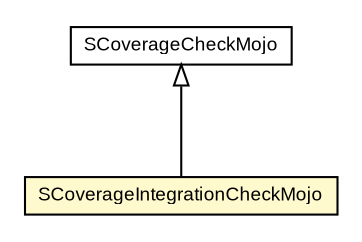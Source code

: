#!/usr/local/bin/dot
#
# Class diagram 
# Generated by UMLGraph version R5_6-24-gf6e263 (http://www.umlgraph.org/)
#

digraph G {
	edge [fontname="arial",fontsize=10,labelfontname="arial",labelfontsize=10];
	node [fontname="arial",fontsize=10,shape=plaintext];
	nodesep=0.25;
	ranksep=0.5;
	// org.scoverage.plugin.SCoverageIntegrationCheckMojo
	c105 [label=<<table title="org.scoverage.plugin.SCoverageIntegrationCheckMojo" border="0" cellborder="1" cellspacing="0" cellpadding="2" port="p" bgcolor="lemonChiffon" href="./SCoverageIntegrationCheckMojo.html">
		<tr><td><table border="0" cellspacing="0" cellpadding="1">
<tr><td align="center" balign="center"> SCoverageIntegrationCheckMojo </td></tr>
		</table></td></tr>
		</table>>, URL="./SCoverageIntegrationCheckMojo.html", fontname="arial", fontcolor="black", fontsize=9.0];
	// org.scoverage.plugin.SCoverageCheckMojo
	c107 [label=<<table title="org.scoverage.plugin.SCoverageCheckMojo" border="0" cellborder="1" cellspacing="0" cellpadding="2" port="p" href="./SCoverageCheckMojo.html">
		<tr><td><table border="0" cellspacing="0" cellpadding="1">
<tr><td align="center" balign="center"> SCoverageCheckMojo </td></tr>
		</table></td></tr>
		</table>>, URL="./SCoverageCheckMojo.html", fontname="arial", fontcolor="black", fontsize=9.0];
	//org.scoverage.plugin.SCoverageIntegrationCheckMojo extends org.scoverage.plugin.SCoverageCheckMojo
	c107:p -> c105:p [dir=back,arrowtail=empty];
}

